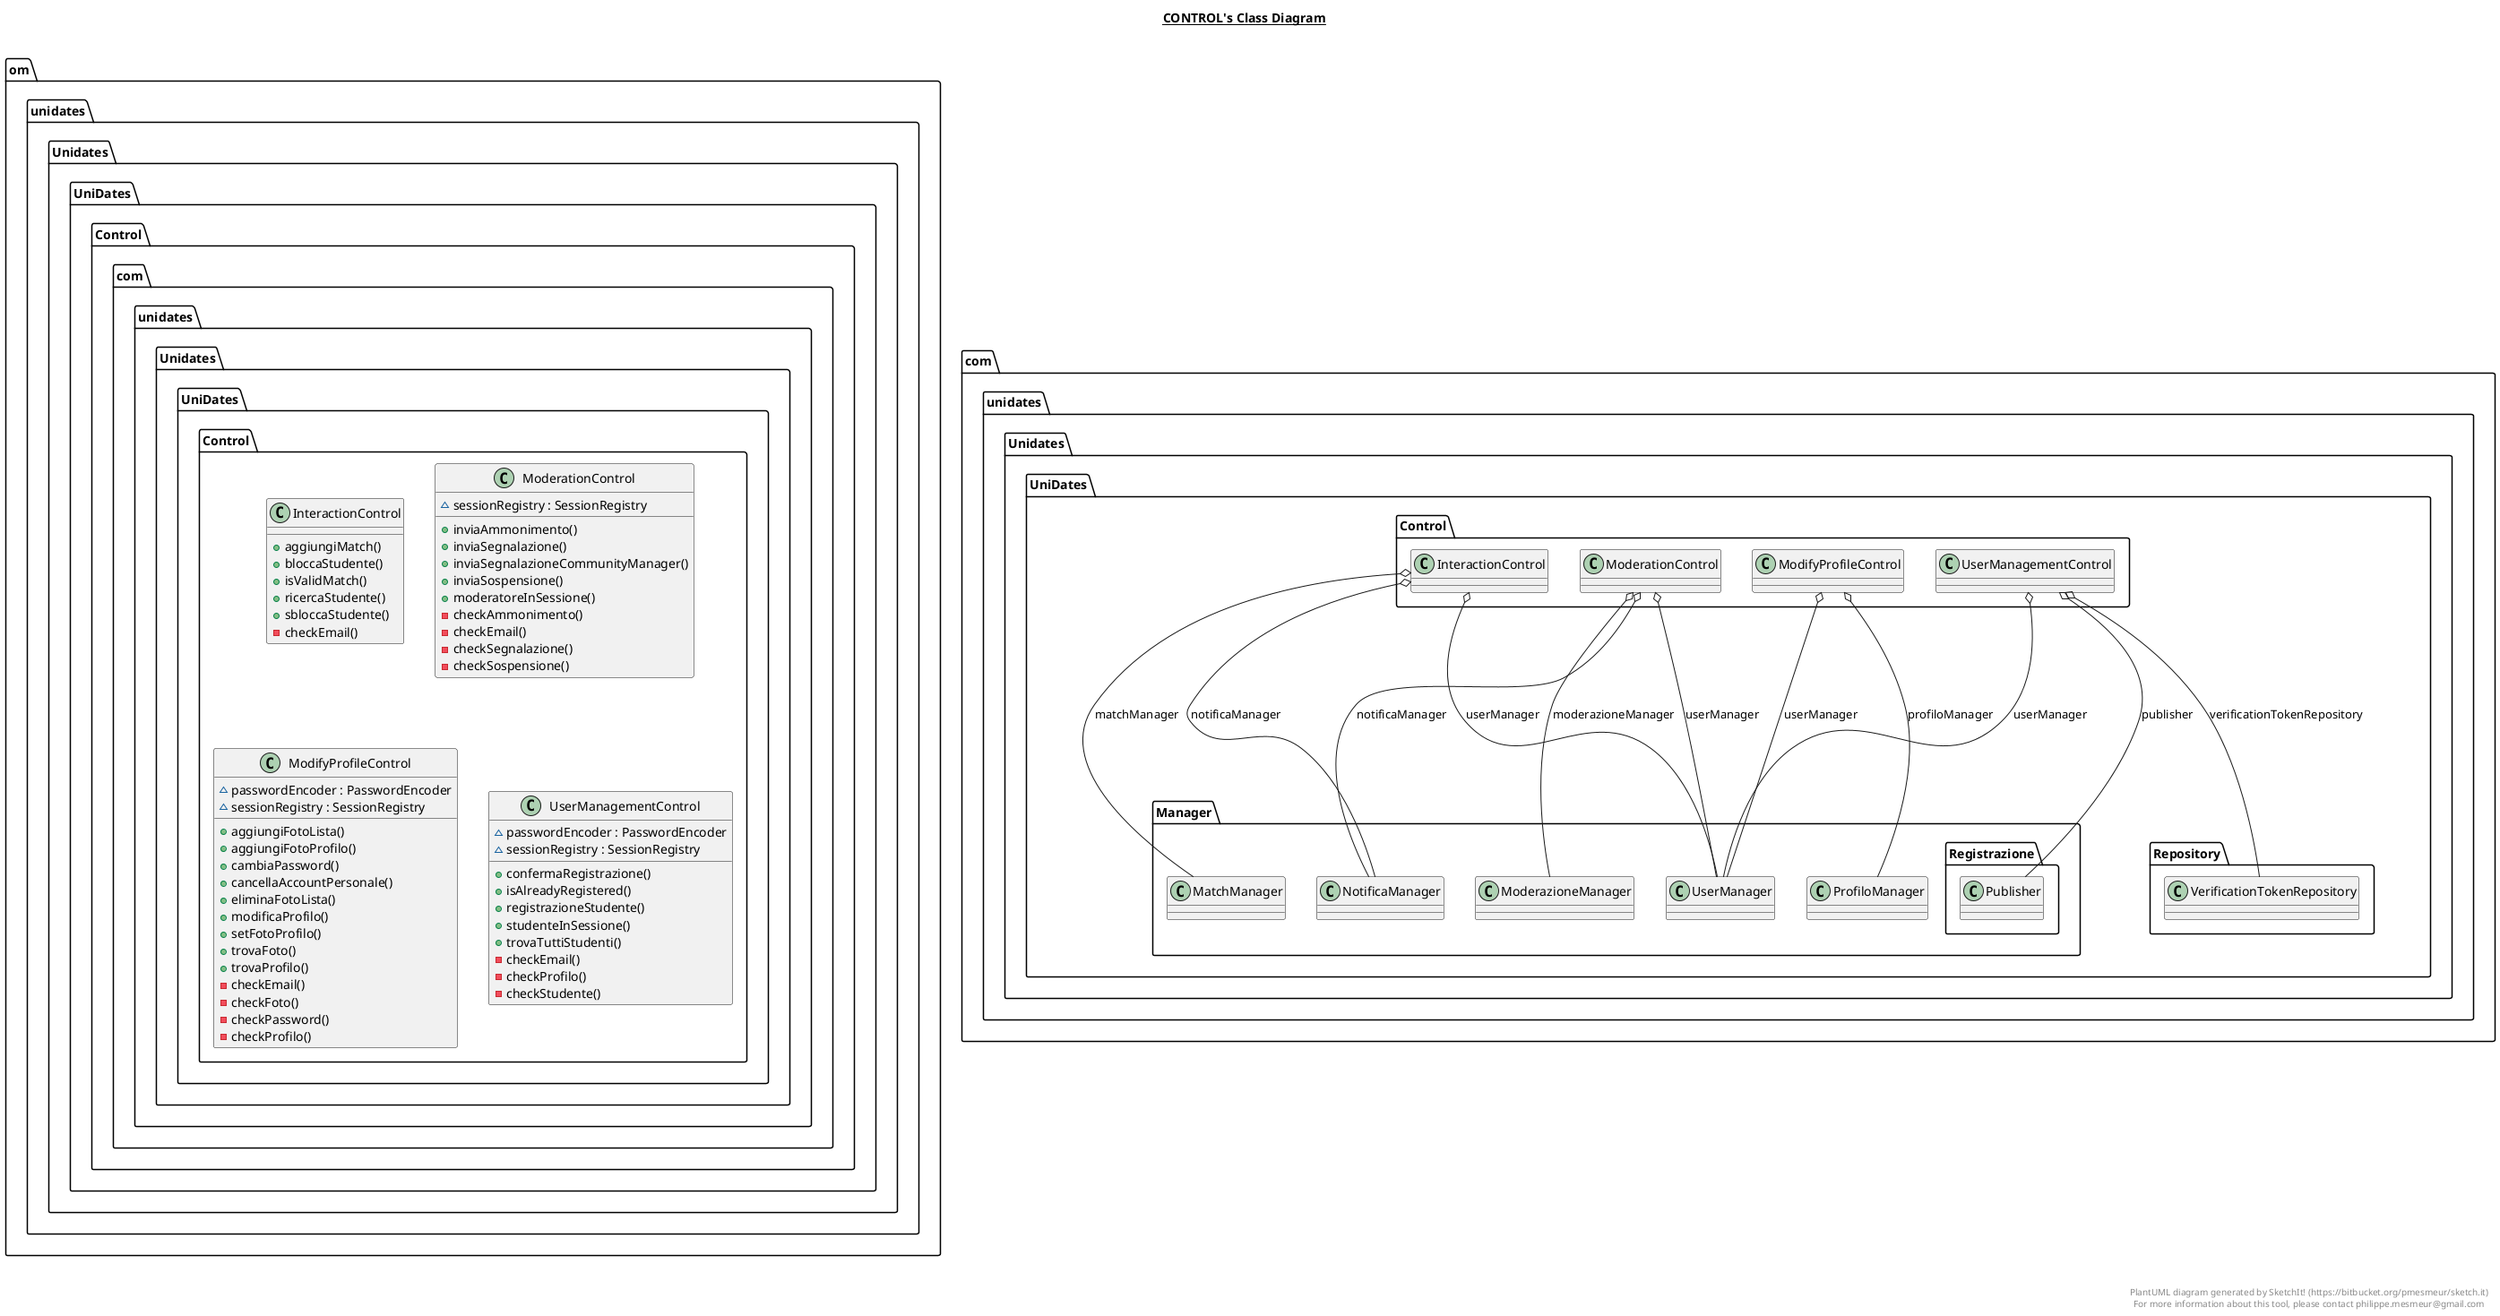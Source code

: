 @startuml

title __CONTROL's Class Diagram__\n

    namespace om.unidates.Unidates.UniDates {
      namespace Control {
        class com.unidates.Unidates.UniDates.Control.InteractionControl {
            + aggiungiMatch()
            + bloccaStudente()
            + isValidMatch()
            + ricercaStudente()
            + sbloccaStudente()
            - checkEmail()
        }
      }
    }
  


    namespace om.unidates.Unidates.UniDates {
      namespace Control {
        class com.unidates.Unidates.UniDates.Control.ModerationControl {
            ~ sessionRegistry : SessionRegistry
            + inviaAmmonimento()
            + inviaSegnalazione()
            + inviaSegnalazioneCommunityManager()
            + inviaSospensione()
            + moderatoreInSessione()
            - checkAmmonimento()
            - checkEmail()
            - checkSegnalazione()
            - checkSospensione()
        }
      }
    }

  


    namespace om.unidates.Unidates.UniDates {
      namespace Control {
        class com.unidates.Unidates.UniDates.Control.ModifyProfileControl {
            ~ passwordEncoder : PasswordEncoder
            ~ sessionRegistry : SessionRegistry
            + aggiungiFotoLista()
            + aggiungiFotoProfilo()
            + cambiaPassword()
            + cancellaAccountPersonale()
            + eliminaFotoLista()
            + modificaProfilo()
            + setFotoProfilo()
            + trovaFoto()
            + trovaProfilo()
            - checkEmail()
            - checkFoto()
            - checkPassword()
            - checkProfilo()
        }
      }
    }

  


    namespace om.unidates.Unidates.UniDates {
      namespace Control {
        class com.unidates.Unidates.UniDates.Control.UserManagementControl {
            ~ passwordEncoder : PasswordEncoder
            ~ sessionRegistry : SessionRegistry
            + confermaRegistrazione()
            + isAlreadyRegistered()
            + registrazioneStudente()
            + studenteInSessione()
            + trovaTuttiStudenti()
            - checkEmail()
            - checkProfilo()
            - checkStudente()
        }
      }
    }

  

  com.unidates.Unidates.UniDates.Control.InteractionControl o-- com.unidates.Unidates.UniDates.Manager.MatchManager : matchManager
  com.unidates.Unidates.UniDates.Control.InteractionControl o-- com.unidates.Unidates.UniDates.Manager.NotificaManager : notificaManager
  com.unidates.Unidates.UniDates.Control.InteractionControl o-- com.unidates.Unidates.UniDates.Manager.UserManager : userManager
  com.unidates.Unidates.UniDates.Control.ModerationControl o-- com.unidates.Unidates.UniDates.Manager.ModerazioneManager : moderazioneManager
  com.unidates.Unidates.UniDates.Control.ModerationControl o-- com.unidates.Unidates.UniDates.Manager.NotificaManager : notificaManager
  com.unidates.Unidates.UniDates.Control.ModerationControl o-- com.unidates.Unidates.UniDates.Manager.UserManager : userManager
  com.unidates.Unidates.UniDates.Control.ModifyProfileControl o-- com.unidates.Unidates.UniDates.Manager.ProfiloManager : profiloManager
  com.unidates.Unidates.UniDates.Control.ModifyProfileControl o-- com.unidates.Unidates.UniDates.Manager.UserManager : userManager
  com.unidates.Unidates.UniDates.Control.UserManagementControl o-- com.unidates.Unidates.UniDates.Manager.Registrazione.Publisher : publisher
  com.unidates.Unidates.UniDates.Control.UserManagementControl o-- com.unidates.Unidates.UniDates.Manager.UserManager : userManager
  com.unidates.Unidates.UniDates.Control.UserManagementControl o-- com.unidates.Unidates.UniDates.Repository.VerificationTokenRepository : verificationTokenRepository


right footer


PlantUML diagram generated by SketchIt! (https://bitbucket.org/pmesmeur/sketch.it)
For more information about this tool, please contact philippe.mesmeur@gmail.com
endfooter

@enduml
